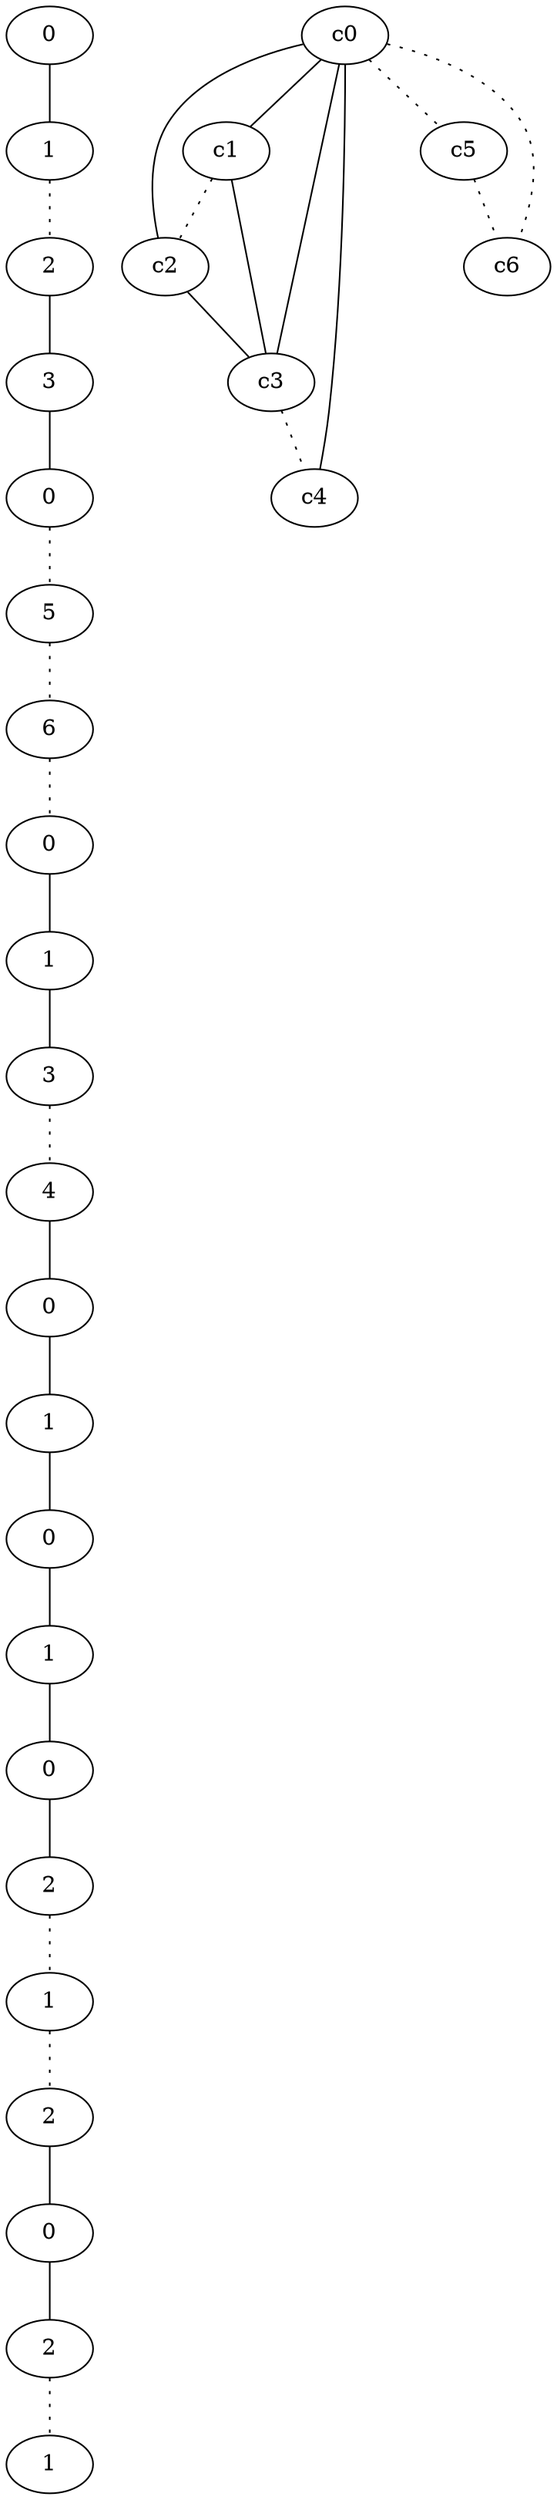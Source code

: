 graph {
a0[label=0];
a1[label=1];
a2[label=2];
a3[label=3];
a4[label=0];
a5[label=5];
a6[label=6];
a7[label=0];
a8[label=1];
a9[label=3];
a10[label=4];
a11[label=0];
a12[label=1];
a13[label=0];
a14[label=1];
a15[label=0];
a16[label=2];
a17[label=1];
a18[label=2];
a19[label=0];
a20[label=2];
a21[label=1];
a0 -- a1;
a1 -- a2 [style=dotted];
a2 -- a3;
a3 -- a4;
a4 -- a5 [style=dotted];
a5 -- a6 [style=dotted];
a6 -- a7 [style=dotted];
a7 -- a8;
a8 -- a9;
a9 -- a10 [style=dotted];
a10 -- a11;
a11 -- a12;
a12 -- a13;
a13 -- a14;
a14 -- a15;
a15 -- a16;
a16 -- a17 [style=dotted];
a17 -- a18 [style=dotted];
a18 -- a19;
a19 -- a20;
a20 -- a21 [style=dotted];
c0 -- c1;
c0 -- c2;
c0 -- c3;
c0 -- c4;
c0 -- c5 [style=dotted];
c0 -- c6 [style=dotted];
c1 -- c2 [style=dotted];
c1 -- c3;
c2 -- c3;
c3 -- c4 [style=dotted];
c5 -- c6 [style=dotted];
}
